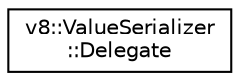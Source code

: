digraph "Graphical Class Hierarchy"
{
  edge [fontname="Helvetica",fontsize="10",labelfontname="Helvetica",labelfontsize="10"];
  node [fontname="Helvetica",fontsize="10",shape=record];
  rankdir="LR";
  Node1 [label="v8::ValueSerializer\l::Delegate",height=0.2,width=0.4,color="black", fillcolor="white", style="filled",URL="$classv8_1_1ValueSerializer_1_1Delegate.html"];
}
